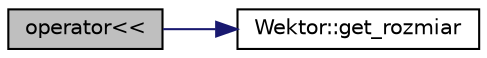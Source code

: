 digraph "operator&lt;&lt;"
{
  edge [fontname="Helvetica",fontsize="10",labelfontname="Helvetica",labelfontsize="10"];
  node [fontname="Helvetica",fontsize="10",shape=record];
  rankdir="LR";
  Node1 [label="operator\<\<",height=0.2,width=0.4,color="black", fillcolor="grey75", style="filled" fontcolor="black"];
  Node1 -> Node2 [color="midnightblue",fontsize="10",style="solid",fontname="Helvetica"];
  Node2 [label="Wektor::get_rozmiar",height=0.2,width=0.4,color="black", fillcolor="white", style="filled",URL="$class_wektor.html#ae6e459eaf59eaf0c500ae62174402191",tooltip="Metoda pobiera rozmiar wektora. "];
}
